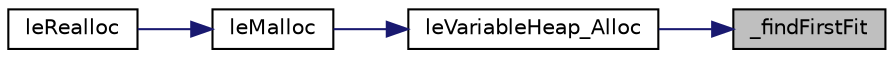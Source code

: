 digraph "_findFirstFit"
{
 // LATEX_PDF_SIZE
  edge [fontname="Helvetica",fontsize="10",labelfontname="Helvetica",labelfontsize="10"];
  node [fontname="Helvetica",fontsize="10",shape=record];
  rankdir="RL";
  Node1 [label="_findFirstFit",height=0.2,width=0.4,color="black", fillcolor="grey75", style="filled", fontcolor="black",tooltip=" "];
  Node1 -> Node2 [dir="back",color="midnightblue",fontsize="10",style="solid",fontname="Helvetica"];
  Node2 [label="leVariableHeap_Alloc",height=0.2,width=0.4,color="black", fillcolor="white", style="filled",URL="$legato__variableheap_8h.html#a8e9167913bb9a5a0e36549e7f0eaac81",tooltip=" "];
  Node2 -> Node3 [dir="back",color="midnightblue",fontsize="10",style="solid",fontname="Helvetica"];
  Node3 [label="leMalloc",height=0.2,width=0.4,color="black", fillcolor="white", style="filled",URL="$legato__memory_8h.html#ade65fc8c21fd8519f63b01848a92dd88",tooltip=" "];
  Node3 -> Node4 [dir="back",color="midnightblue",fontsize="10",style="solid",fontname="Helvetica"];
  Node4 [label="leRealloc",height=0.2,width=0.4,color="black", fillcolor="white", style="filled",URL="$legato__memory_8h.html#a51bf085075cd105a0960cbe4e606659e",tooltip=" "];
}
